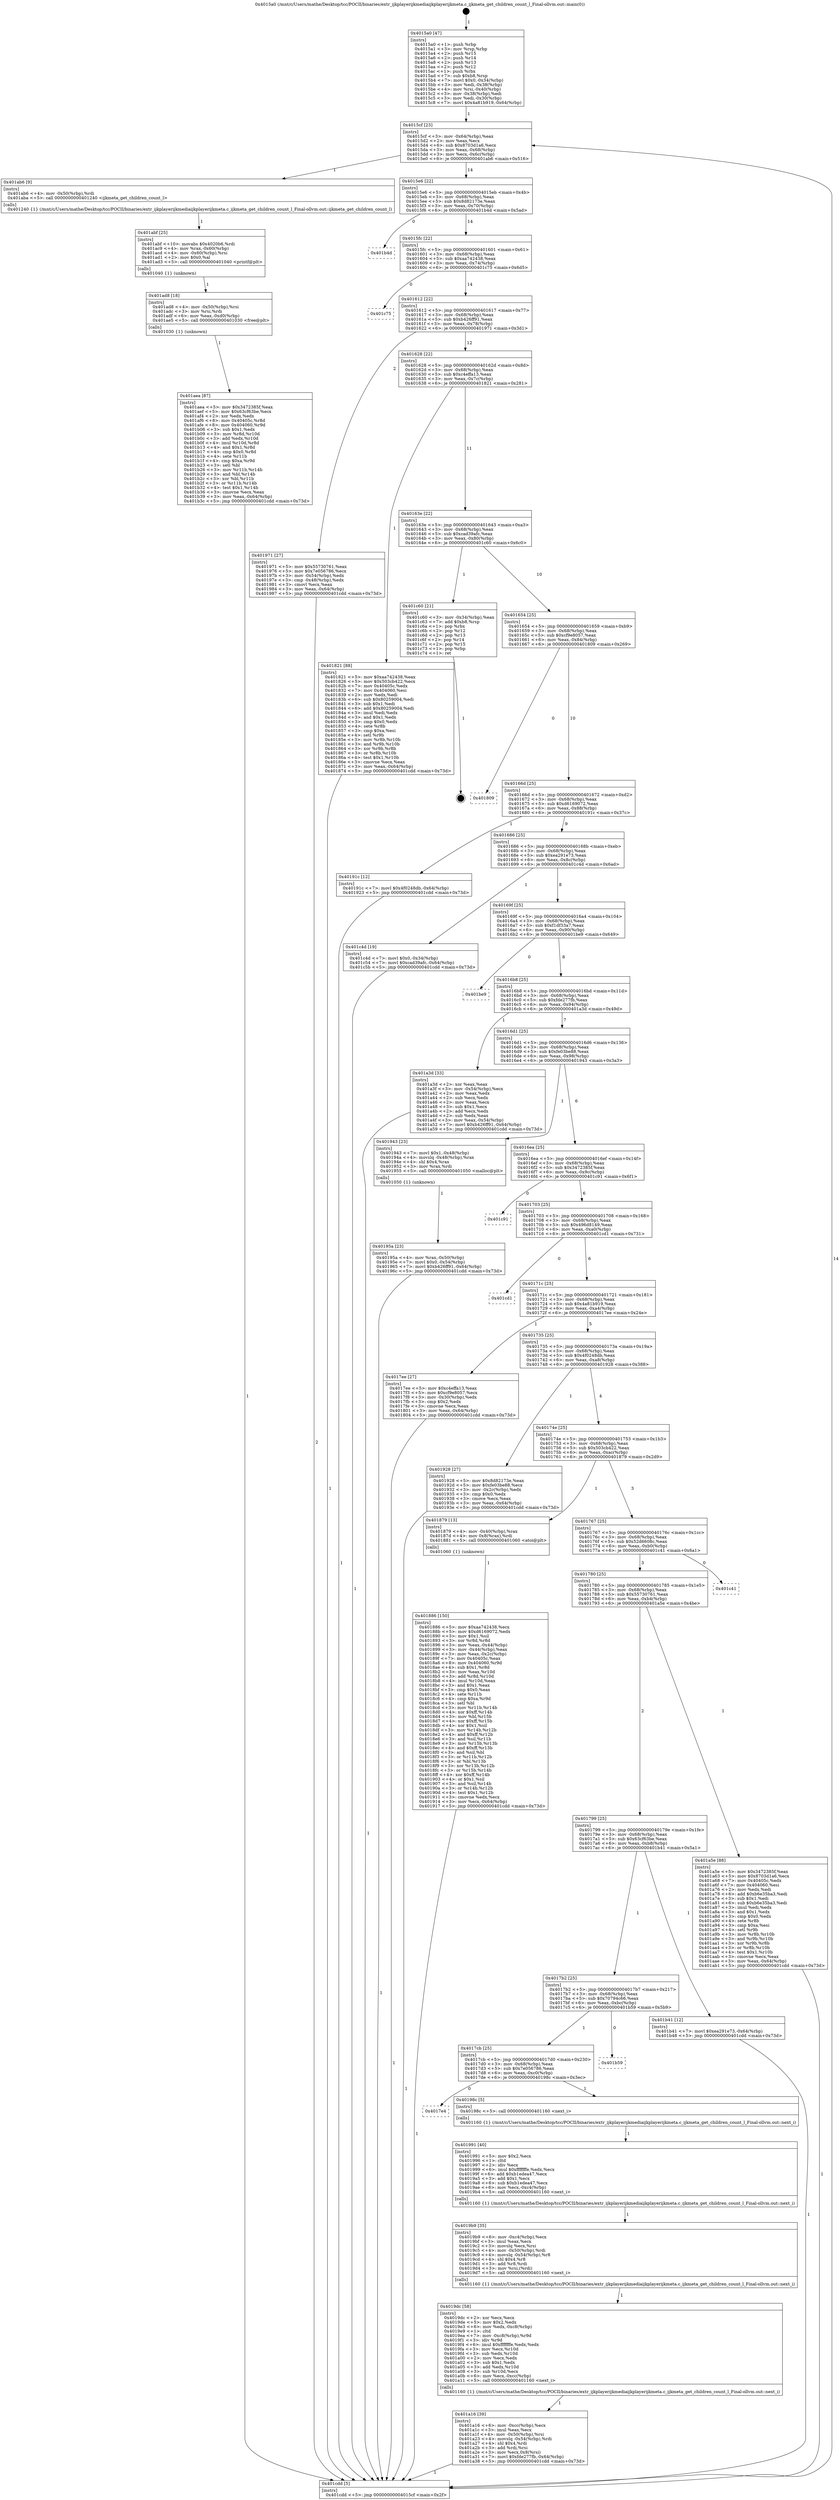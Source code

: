 digraph "0x4015a0" {
  label = "0x4015a0 (/mnt/c/Users/mathe/Desktop/tcc/POCII/binaries/extr_ijkplayerijkmediaijkplayerijkmeta.c_ijkmeta_get_children_count_l_Final-ollvm.out::main(0))"
  labelloc = "t"
  node[shape=record]

  Entry [label="",width=0.3,height=0.3,shape=circle,fillcolor=black,style=filled]
  "0x4015cf" [label="{
     0x4015cf [23]\l
     | [instrs]\l
     &nbsp;&nbsp;0x4015cf \<+3\>: mov -0x64(%rbp),%eax\l
     &nbsp;&nbsp;0x4015d2 \<+2\>: mov %eax,%ecx\l
     &nbsp;&nbsp;0x4015d4 \<+6\>: sub $0x8703d1a6,%ecx\l
     &nbsp;&nbsp;0x4015da \<+3\>: mov %eax,-0x68(%rbp)\l
     &nbsp;&nbsp;0x4015dd \<+3\>: mov %ecx,-0x6c(%rbp)\l
     &nbsp;&nbsp;0x4015e0 \<+6\>: je 0000000000401ab6 \<main+0x516\>\l
  }"]
  "0x401ab6" [label="{
     0x401ab6 [9]\l
     | [instrs]\l
     &nbsp;&nbsp;0x401ab6 \<+4\>: mov -0x50(%rbp),%rdi\l
     &nbsp;&nbsp;0x401aba \<+5\>: call 0000000000401240 \<ijkmeta_get_children_count_l\>\l
     | [calls]\l
     &nbsp;&nbsp;0x401240 \{1\} (/mnt/c/Users/mathe/Desktop/tcc/POCII/binaries/extr_ijkplayerijkmediaijkplayerijkmeta.c_ijkmeta_get_children_count_l_Final-ollvm.out::ijkmeta_get_children_count_l)\l
  }"]
  "0x4015e6" [label="{
     0x4015e6 [22]\l
     | [instrs]\l
     &nbsp;&nbsp;0x4015e6 \<+5\>: jmp 00000000004015eb \<main+0x4b\>\l
     &nbsp;&nbsp;0x4015eb \<+3\>: mov -0x68(%rbp),%eax\l
     &nbsp;&nbsp;0x4015ee \<+5\>: sub $0x8d82173e,%eax\l
     &nbsp;&nbsp;0x4015f3 \<+3\>: mov %eax,-0x70(%rbp)\l
     &nbsp;&nbsp;0x4015f6 \<+6\>: je 0000000000401b4d \<main+0x5ad\>\l
  }"]
  Exit [label="",width=0.3,height=0.3,shape=circle,fillcolor=black,style=filled,peripheries=2]
  "0x401b4d" [label="{
     0x401b4d\l
  }", style=dashed]
  "0x4015fc" [label="{
     0x4015fc [22]\l
     | [instrs]\l
     &nbsp;&nbsp;0x4015fc \<+5\>: jmp 0000000000401601 \<main+0x61\>\l
     &nbsp;&nbsp;0x401601 \<+3\>: mov -0x68(%rbp),%eax\l
     &nbsp;&nbsp;0x401604 \<+5\>: sub $0xaa742438,%eax\l
     &nbsp;&nbsp;0x401609 \<+3\>: mov %eax,-0x74(%rbp)\l
     &nbsp;&nbsp;0x40160c \<+6\>: je 0000000000401c75 \<main+0x6d5\>\l
  }"]
  "0x401aea" [label="{
     0x401aea [87]\l
     | [instrs]\l
     &nbsp;&nbsp;0x401aea \<+5\>: mov $0x3472385f,%eax\l
     &nbsp;&nbsp;0x401aef \<+5\>: mov $0x63cf63be,%ecx\l
     &nbsp;&nbsp;0x401af4 \<+2\>: xor %edx,%edx\l
     &nbsp;&nbsp;0x401af6 \<+8\>: mov 0x40405c,%r8d\l
     &nbsp;&nbsp;0x401afe \<+8\>: mov 0x404060,%r9d\l
     &nbsp;&nbsp;0x401b06 \<+3\>: sub $0x1,%edx\l
     &nbsp;&nbsp;0x401b09 \<+3\>: mov %r8d,%r10d\l
     &nbsp;&nbsp;0x401b0c \<+3\>: add %edx,%r10d\l
     &nbsp;&nbsp;0x401b0f \<+4\>: imul %r10d,%r8d\l
     &nbsp;&nbsp;0x401b13 \<+4\>: and $0x1,%r8d\l
     &nbsp;&nbsp;0x401b17 \<+4\>: cmp $0x0,%r8d\l
     &nbsp;&nbsp;0x401b1b \<+4\>: sete %r11b\l
     &nbsp;&nbsp;0x401b1f \<+4\>: cmp $0xa,%r9d\l
     &nbsp;&nbsp;0x401b23 \<+3\>: setl %bl\l
     &nbsp;&nbsp;0x401b26 \<+3\>: mov %r11b,%r14b\l
     &nbsp;&nbsp;0x401b29 \<+3\>: and %bl,%r14b\l
     &nbsp;&nbsp;0x401b2c \<+3\>: xor %bl,%r11b\l
     &nbsp;&nbsp;0x401b2f \<+3\>: or %r11b,%r14b\l
     &nbsp;&nbsp;0x401b32 \<+4\>: test $0x1,%r14b\l
     &nbsp;&nbsp;0x401b36 \<+3\>: cmovne %ecx,%eax\l
     &nbsp;&nbsp;0x401b39 \<+3\>: mov %eax,-0x64(%rbp)\l
     &nbsp;&nbsp;0x401b3c \<+5\>: jmp 0000000000401cdd \<main+0x73d\>\l
  }"]
  "0x401c75" [label="{
     0x401c75\l
  }", style=dashed]
  "0x401612" [label="{
     0x401612 [22]\l
     | [instrs]\l
     &nbsp;&nbsp;0x401612 \<+5\>: jmp 0000000000401617 \<main+0x77\>\l
     &nbsp;&nbsp;0x401617 \<+3\>: mov -0x68(%rbp),%eax\l
     &nbsp;&nbsp;0x40161a \<+5\>: sub $0xb426ff91,%eax\l
     &nbsp;&nbsp;0x40161f \<+3\>: mov %eax,-0x78(%rbp)\l
     &nbsp;&nbsp;0x401622 \<+6\>: je 0000000000401971 \<main+0x3d1\>\l
  }"]
  "0x401ad8" [label="{
     0x401ad8 [18]\l
     | [instrs]\l
     &nbsp;&nbsp;0x401ad8 \<+4\>: mov -0x50(%rbp),%rsi\l
     &nbsp;&nbsp;0x401adc \<+3\>: mov %rsi,%rdi\l
     &nbsp;&nbsp;0x401adf \<+6\>: mov %eax,-0xd0(%rbp)\l
     &nbsp;&nbsp;0x401ae5 \<+5\>: call 0000000000401030 \<free@plt\>\l
     | [calls]\l
     &nbsp;&nbsp;0x401030 \{1\} (unknown)\l
  }"]
  "0x401971" [label="{
     0x401971 [27]\l
     | [instrs]\l
     &nbsp;&nbsp;0x401971 \<+5\>: mov $0x55730761,%eax\l
     &nbsp;&nbsp;0x401976 \<+5\>: mov $0x7e056786,%ecx\l
     &nbsp;&nbsp;0x40197b \<+3\>: mov -0x54(%rbp),%edx\l
     &nbsp;&nbsp;0x40197e \<+3\>: cmp -0x48(%rbp),%edx\l
     &nbsp;&nbsp;0x401981 \<+3\>: cmovl %ecx,%eax\l
     &nbsp;&nbsp;0x401984 \<+3\>: mov %eax,-0x64(%rbp)\l
     &nbsp;&nbsp;0x401987 \<+5\>: jmp 0000000000401cdd \<main+0x73d\>\l
  }"]
  "0x401628" [label="{
     0x401628 [22]\l
     | [instrs]\l
     &nbsp;&nbsp;0x401628 \<+5\>: jmp 000000000040162d \<main+0x8d\>\l
     &nbsp;&nbsp;0x40162d \<+3\>: mov -0x68(%rbp),%eax\l
     &nbsp;&nbsp;0x401630 \<+5\>: sub $0xc4effa13,%eax\l
     &nbsp;&nbsp;0x401635 \<+3\>: mov %eax,-0x7c(%rbp)\l
     &nbsp;&nbsp;0x401638 \<+6\>: je 0000000000401821 \<main+0x281\>\l
  }"]
  "0x401abf" [label="{
     0x401abf [25]\l
     | [instrs]\l
     &nbsp;&nbsp;0x401abf \<+10\>: movabs $0x4020b6,%rdi\l
     &nbsp;&nbsp;0x401ac9 \<+4\>: mov %rax,-0x60(%rbp)\l
     &nbsp;&nbsp;0x401acd \<+4\>: mov -0x60(%rbp),%rsi\l
     &nbsp;&nbsp;0x401ad1 \<+2\>: mov $0x0,%al\l
     &nbsp;&nbsp;0x401ad3 \<+5\>: call 0000000000401040 \<printf@plt\>\l
     | [calls]\l
     &nbsp;&nbsp;0x401040 \{1\} (unknown)\l
  }"]
  "0x401821" [label="{
     0x401821 [88]\l
     | [instrs]\l
     &nbsp;&nbsp;0x401821 \<+5\>: mov $0xaa742438,%eax\l
     &nbsp;&nbsp;0x401826 \<+5\>: mov $0x503cb422,%ecx\l
     &nbsp;&nbsp;0x40182b \<+7\>: mov 0x40405c,%edx\l
     &nbsp;&nbsp;0x401832 \<+7\>: mov 0x404060,%esi\l
     &nbsp;&nbsp;0x401839 \<+2\>: mov %edx,%edi\l
     &nbsp;&nbsp;0x40183b \<+6\>: sub $0x80259004,%edi\l
     &nbsp;&nbsp;0x401841 \<+3\>: sub $0x1,%edi\l
     &nbsp;&nbsp;0x401844 \<+6\>: add $0x80259004,%edi\l
     &nbsp;&nbsp;0x40184a \<+3\>: imul %edi,%edx\l
     &nbsp;&nbsp;0x40184d \<+3\>: and $0x1,%edx\l
     &nbsp;&nbsp;0x401850 \<+3\>: cmp $0x0,%edx\l
     &nbsp;&nbsp;0x401853 \<+4\>: sete %r8b\l
     &nbsp;&nbsp;0x401857 \<+3\>: cmp $0xa,%esi\l
     &nbsp;&nbsp;0x40185a \<+4\>: setl %r9b\l
     &nbsp;&nbsp;0x40185e \<+3\>: mov %r8b,%r10b\l
     &nbsp;&nbsp;0x401861 \<+3\>: and %r9b,%r10b\l
     &nbsp;&nbsp;0x401864 \<+3\>: xor %r9b,%r8b\l
     &nbsp;&nbsp;0x401867 \<+3\>: or %r8b,%r10b\l
     &nbsp;&nbsp;0x40186a \<+4\>: test $0x1,%r10b\l
     &nbsp;&nbsp;0x40186e \<+3\>: cmovne %ecx,%eax\l
     &nbsp;&nbsp;0x401871 \<+3\>: mov %eax,-0x64(%rbp)\l
     &nbsp;&nbsp;0x401874 \<+5\>: jmp 0000000000401cdd \<main+0x73d\>\l
  }"]
  "0x40163e" [label="{
     0x40163e [22]\l
     | [instrs]\l
     &nbsp;&nbsp;0x40163e \<+5\>: jmp 0000000000401643 \<main+0xa3\>\l
     &nbsp;&nbsp;0x401643 \<+3\>: mov -0x68(%rbp),%eax\l
     &nbsp;&nbsp;0x401646 \<+5\>: sub $0xcad39afc,%eax\l
     &nbsp;&nbsp;0x40164b \<+3\>: mov %eax,-0x80(%rbp)\l
     &nbsp;&nbsp;0x40164e \<+6\>: je 0000000000401c60 \<main+0x6c0\>\l
  }"]
  "0x401a16" [label="{
     0x401a16 [39]\l
     | [instrs]\l
     &nbsp;&nbsp;0x401a16 \<+6\>: mov -0xcc(%rbp),%ecx\l
     &nbsp;&nbsp;0x401a1c \<+3\>: imul %eax,%ecx\l
     &nbsp;&nbsp;0x401a1f \<+4\>: mov -0x50(%rbp),%rsi\l
     &nbsp;&nbsp;0x401a23 \<+4\>: movslq -0x54(%rbp),%rdi\l
     &nbsp;&nbsp;0x401a27 \<+4\>: shl $0x4,%rdi\l
     &nbsp;&nbsp;0x401a2b \<+3\>: add %rdi,%rsi\l
     &nbsp;&nbsp;0x401a2e \<+3\>: mov %ecx,0x8(%rsi)\l
     &nbsp;&nbsp;0x401a31 \<+7\>: movl $0xfde277fb,-0x64(%rbp)\l
     &nbsp;&nbsp;0x401a38 \<+5\>: jmp 0000000000401cdd \<main+0x73d\>\l
  }"]
  "0x401c60" [label="{
     0x401c60 [21]\l
     | [instrs]\l
     &nbsp;&nbsp;0x401c60 \<+3\>: mov -0x34(%rbp),%eax\l
     &nbsp;&nbsp;0x401c63 \<+7\>: add $0xb8,%rsp\l
     &nbsp;&nbsp;0x401c6a \<+1\>: pop %rbx\l
     &nbsp;&nbsp;0x401c6b \<+2\>: pop %r12\l
     &nbsp;&nbsp;0x401c6d \<+2\>: pop %r13\l
     &nbsp;&nbsp;0x401c6f \<+2\>: pop %r14\l
     &nbsp;&nbsp;0x401c71 \<+2\>: pop %r15\l
     &nbsp;&nbsp;0x401c73 \<+1\>: pop %rbp\l
     &nbsp;&nbsp;0x401c74 \<+1\>: ret\l
  }"]
  "0x401654" [label="{
     0x401654 [25]\l
     | [instrs]\l
     &nbsp;&nbsp;0x401654 \<+5\>: jmp 0000000000401659 \<main+0xb9\>\l
     &nbsp;&nbsp;0x401659 \<+3\>: mov -0x68(%rbp),%eax\l
     &nbsp;&nbsp;0x40165c \<+5\>: sub $0xcf9e8057,%eax\l
     &nbsp;&nbsp;0x401661 \<+6\>: mov %eax,-0x84(%rbp)\l
     &nbsp;&nbsp;0x401667 \<+6\>: je 0000000000401809 \<main+0x269\>\l
  }"]
  "0x4019dc" [label="{
     0x4019dc [58]\l
     | [instrs]\l
     &nbsp;&nbsp;0x4019dc \<+2\>: xor %ecx,%ecx\l
     &nbsp;&nbsp;0x4019de \<+5\>: mov $0x2,%edx\l
     &nbsp;&nbsp;0x4019e3 \<+6\>: mov %edx,-0xc8(%rbp)\l
     &nbsp;&nbsp;0x4019e9 \<+1\>: cltd\l
     &nbsp;&nbsp;0x4019ea \<+7\>: mov -0xc8(%rbp),%r9d\l
     &nbsp;&nbsp;0x4019f1 \<+3\>: idiv %r9d\l
     &nbsp;&nbsp;0x4019f4 \<+6\>: imul $0xfffffffe,%edx,%edx\l
     &nbsp;&nbsp;0x4019fa \<+3\>: mov %ecx,%r10d\l
     &nbsp;&nbsp;0x4019fd \<+3\>: sub %edx,%r10d\l
     &nbsp;&nbsp;0x401a00 \<+2\>: mov %ecx,%edx\l
     &nbsp;&nbsp;0x401a02 \<+3\>: sub $0x1,%edx\l
     &nbsp;&nbsp;0x401a05 \<+3\>: add %edx,%r10d\l
     &nbsp;&nbsp;0x401a08 \<+3\>: sub %r10d,%ecx\l
     &nbsp;&nbsp;0x401a0b \<+6\>: mov %ecx,-0xcc(%rbp)\l
     &nbsp;&nbsp;0x401a11 \<+5\>: call 0000000000401160 \<next_i\>\l
     | [calls]\l
     &nbsp;&nbsp;0x401160 \{1\} (/mnt/c/Users/mathe/Desktop/tcc/POCII/binaries/extr_ijkplayerijkmediaijkplayerijkmeta.c_ijkmeta_get_children_count_l_Final-ollvm.out::next_i)\l
  }"]
  "0x401809" [label="{
     0x401809\l
  }", style=dashed]
  "0x40166d" [label="{
     0x40166d [25]\l
     | [instrs]\l
     &nbsp;&nbsp;0x40166d \<+5\>: jmp 0000000000401672 \<main+0xd2\>\l
     &nbsp;&nbsp;0x401672 \<+3\>: mov -0x68(%rbp),%eax\l
     &nbsp;&nbsp;0x401675 \<+5\>: sub $0xd6169072,%eax\l
     &nbsp;&nbsp;0x40167a \<+6\>: mov %eax,-0x88(%rbp)\l
     &nbsp;&nbsp;0x401680 \<+6\>: je 000000000040191c \<main+0x37c\>\l
  }"]
  "0x4019b9" [label="{
     0x4019b9 [35]\l
     | [instrs]\l
     &nbsp;&nbsp;0x4019b9 \<+6\>: mov -0xc4(%rbp),%ecx\l
     &nbsp;&nbsp;0x4019bf \<+3\>: imul %eax,%ecx\l
     &nbsp;&nbsp;0x4019c2 \<+3\>: movslq %ecx,%rsi\l
     &nbsp;&nbsp;0x4019c5 \<+4\>: mov -0x50(%rbp),%rdi\l
     &nbsp;&nbsp;0x4019c9 \<+4\>: movslq -0x54(%rbp),%r8\l
     &nbsp;&nbsp;0x4019cd \<+4\>: shl $0x4,%r8\l
     &nbsp;&nbsp;0x4019d1 \<+3\>: add %r8,%rdi\l
     &nbsp;&nbsp;0x4019d4 \<+3\>: mov %rsi,(%rdi)\l
     &nbsp;&nbsp;0x4019d7 \<+5\>: call 0000000000401160 \<next_i\>\l
     | [calls]\l
     &nbsp;&nbsp;0x401160 \{1\} (/mnt/c/Users/mathe/Desktop/tcc/POCII/binaries/extr_ijkplayerijkmediaijkplayerijkmeta.c_ijkmeta_get_children_count_l_Final-ollvm.out::next_i)\l
  }"]
  "0x40191c" [label="{
     0x40191c [12]\l
     | [instrs]\l
     &nbsp;&nbsp;0x40191c \<+7\>: movl $0x4f0248db,-0x64(%rbp)\l
     &nbsp;&nbsp;0x401923 \<+5\>: jmp 0000000000401cdd \<main+0x73d\>\l
  }"]
  "0x401686" [label="{
     0x401686 [25]\l
     | [instrs]\l
     &nbsp;&nbsp;0x401686 \<+5\>: jmp 000000000040168b \<main+0xeb\>\l
     &nbsp;&nbsp;0x40168b \<+3\>: mov -0x68(%rbp),%eax\l
     &nbsp;&nbsp;0x40168e \<+5\>: sub $0xea291e73,%eax\l
     &nbsp;&nbsp;0x401693 \<+6\>: mov %eax,-0x8c(%rbp)\l
     &nbsp;&nbsp;0x401699 \<+6\>: je 0000000000401c4d \<main+0x6ad\>\l
  }"]
  "0x401991" [label="{
     0x401991 [40]\l
     | [instrs]\l
     &nbsp;&nbsp;0x401991 \<+5\>: mov $0x2,%ecx\l
     &nbsp;&nbsp;0x401996 \<+1\>: cltd\l
     &nbsp;&nbsp;0x401997 \<+2\>: idiv %ecx\l
     &nbsp;&nbsp;0x401999 \<+6\>: imul $0xfffffffe,%edx,%ecx\l
     &nbsp;&nbsp;0x40199f \<+6\>: add $0xb1edea47,%ecx\l
     &nbsp;&nbsp;0x4019a5 \<+3\>: add $0x1,%ecx\l
     &nbsp;&nbsp;0x4019a8 \<+6\>: sub $0xb1edea47,%ecx\l
     &nbsp;&nbsp;0x4019ae \<+6\>: mov %ecx,-0xc4(%rbp)\l
     &nbsp;&nbsp;0x4019b4 \<+5\>: call 0000000000401160 \<next_i\>\l
     | [calls]\l
     &nbsp;&nbsp;0x401160 \{1\} (/mnt/c/Users/mathe/Desktop/tcc/POCII/binaries/extr_ijkplayerijkmediaijkplayerijkmeta.c_ijkmeta_get_children_count_l_Final-ollvm.out::next_i)\l
  }"]
  "0x401c4d" [label="{
     0x401c4d [19]\l
     | [instrs]\l
     &nbsp;&nbsp;0x401c4d \<+7\>: movl $0x0,-0x34(%rbp)\l
     &nbsp;&nbsp;0x401c54 \<+7\>: movl $0xcad39afc,-0x64(%rbp)\l
     &nbsp;&nbsp;0x401c5b \<+5\>: jmp 0000000000401cdd \<main+0x73d\>\l
  }"]
  "0x40169f" [label="{
     0x40169f [25]\l
     | [instrs]\l
     &nbsp;&nbsp;0x40169f \<+5\>: jmp 00000000004016a4 \<main+0x104\>\l
     &nbsp;&nbsp;0x4016a4 \<+3\>: mov -0x68(%rbp),%eax\l
     &nbsp;&nbsp;0x4016a7 \<+5\>: sub $0xf1df33a7,%eax\l
     &nbsp;&nbsp;0x4016ac \<+6\>: mov %eax,-0x90(%rbp)\l
     &nbsp;&nbsp;0x4016b2 \<+6\>: je 0000000000401be9 \<main+0x649\>\l
  }"]
  "0x4017e4" [label="{
     0x4017e4\l
  }", style=dashed]
  "0x401be9" [label="{
     0x401be9\l
  }", style=dashed]
  "0x4016b8" [label="{
     0x4016b8 [25]\l
     | [instrs]\l
     &nbsp;&nbsp;0x4016b8 \<+5\>: jmp 00000000004016bd \<main+0x11d\>\l
     &nbsp;&nbsp;0x4016bd \<+3\>: mov -0x68(%rbp),%eax\l
     &nbsp;&nbsp;0x4016c0 \<+5\>: sub $0xfde277fb,%eax\l
     &nbsp;&nbsp;0x4016c5 \<+6\>: mov %eax,-0x94(%rbp)\l
     &nbsp;&nbsp;0x4016cb \<+6\>: je 0000000000401a3d \<main+0x49d\>\l
  }"]
  "0x40198c" [label="{
     0x40198c [5]\l
     | [instrs]\l
     &nbsp;&nbsp;0x40198c \<+5\>: call 0000000000401160 \<next_i\>\l
     | [calls]\l
     &nbsp;&nbsp;0x401160 \{1\} (/mnt/c/Users/mathe/Desktop/tcc/POCII/binaries/extr_ijkplayerijkmediaijkplayerijkmeta.c_ijkmeta_get_children_count_l_Final-ollvm.out::next_i)\l
  }"]
  "0x401a3d" [label="{
     0x401a3d [33]\l
     | [instrs]\l
     &nbsp;&nbsp;0x401a3d \<+2\>: xor %eax,%eax\l
     &nbsp;&nbsp;0x401a3f \<+3\>: mov -0x54(%rbp),%ecx\l
     &nbsp;&nbsp;0x401a42 \<+2\>: mov %eax,%edx\l
     &nbsp;&nbsp;0x401a44 \<+2\>: sub %ecx,%edx\l
     &nbsp;&nbsp;0x401a46 \<+2\>: mov %eax,%ecx\l
     &nbsp;&nbsp;0x401a48 \<+3\>: sub $0x1,%ecx\l
     &nbsp;&nbsp;0x401a4b \<+2\>: add %ecx,%edx\l
     &nbsp;&nbsp;0x401a4d \<+2\>: sub %edx,%eax\l
     &nbsp;&nbsp;0x401a4f \<+3\>: mov %eax,-0x54(%rbp)\l
     &nbsp;&nbsp;0x401a52 \<+7\>: movl $0xb426ff91,-0x64(%rbp)\l
     &nbsp;&nbsp;0x401a59 \<+5\>: jmp 0000000000401cdd \<main+0x73d\>\l
  }"]
  "0x4016d1" [label="{
     0x4016d1 [25]\l
     | [instrs]\l
     &nbsp;&nbsp;0x4016d1 \<+5\>: jmp 00000000004016d6 \<main+0x136\>\l
     &nbsp;&nbsp;0x4016d6 \<+3\>: mov -0x68(%rbp),%eax\l
     &nbsp;&nbsp;0x4016d9 \<+5\>: sub $0xfe03be88,%eax\l
     &nbsp;&nbsp;0x4016de \<+6\>: mov %eax,-0x98(%rbp)\l
     &nbsp;&nbsp;0x4016e4 \<+6\>: je 0000000000401943 \<main+0x3a3\>\l
  }"]
  "0x4017cb" [label="{
     0x4017cb [25]\l
     | [instrs]\l
     &nbsp;&nbsp;0x4017cb \<+5\>: jmp 00000000004017d0 \<main+0x230\>\l
     &nbsp;&nbsp;0x4017d0 \<+3\>: mov -0x68(%rbp),%eax\l
     &nbsp;&nbsp;0x4017d3 \<+5\>: sub $0x7e056786,%eax\l
     &nbsp;&nbsp;0x4017d8 \<+6\>: mov %eax,-0xc0(%rbp)\l
     &nbsp;&nbsp;0x4017de \<+6\>: je 000000000040198c \<main+0x3ec\>\l
  }"]
  "0x401943" [label="{
     0x401943 [23]\l
     | [instrs]\l
     &nbsp;&nbsp;0x401943 \<+7\>: movl $0x1,-0x48(%rbp)\l
     &nbsp;&nbsp;0x40194a \<+4\>: movslq -0x48(%rbp),%rax\l
     &nbsp;&nbsp;0x40194e \<+4\>: shl $0x4,%rax\l
     &nbsp;&nbsp;0x401952 \<+3\>: mov %rax,%rdi\l
     &nbsp;&nbsp;0x401955 \<+5\>: call 0000000000401050 \<malloc@plt\>\l
     | [calls]\l
     &nbsp;&nbsp;0x401050 \{1\} (unknown)\l
  }"]
  "0x4016ea" [label="{
     0x4016ea [25]\l
     | [instrs]\l
     &nbsp;&nbsp;0x4016ea \<+5\>: jmp 00000000004016ef \<main+0x14f\>\l
     &nbsp;&nbsp;0x4016ef \<+3\>: mov -0x68(%rbp),%eax\l
     &nbsp;&nbsp;0x4016f2 \<+5\>: sub $0x3472385f,%eax\l
     &nbsp;&nbsp;0x4016f7 \<+6\>: mov %eax,-0x9c(%rbp)\l
     &nbsp;&nbsp;0x4016fd \<+6\>: je 0000000000401c91 \<main+0x6f1\>\l
  }"]
  "0x401b59" [label="{
     0x401b59\l
  }", style=dashed]
  "0x401c91" [label="{
     0x401c91\l
  }", style=dashed]
  "0x401703" [label="{
     0x401703 [25]\l
     | [instrs]\l
     &nbsp;&nbsp;0x401703 \<+5\>: jmp 0000000000401708 \<main+0x168\>\l
     &nbsp;&nbsp;0x401708 \<+3\>: mov -0x68(%rbp),%eax\l
     &nbsp;&nbsp;0x40170b \<+5\>: sub $0x496d8149,%eax\l
     &nbsp;&nbsp;0x401710 \<+6\>: mov %eax,-0xa0(%rbp)\l
     &nbsp;&nbsp;0x401716 \<+6\>: je 0000000000401cd1 \<main+0x731\>\l
  }"]
  "0x4017b2" [label="{
     0x4017b2 [25]\l
     | [instrs]\l
     &nbsp;&nbsp;0x4017b2 \<+5\>: jmp 00000000004017b7 \<main+0x217\>\l
     &nbsp;&nbsp;0x4017b7 \<+3\>: mov -0x68(%rbp),%eax\l
     &nbsp;&nbsp;0x4017ba \<+5\>: sub $0x70794c66,%eax\l
     &nbsp;&nbsp;0x4017bf \<+6\>: mov %eax,-0xbc(%rbp)\l
     &nbsp;&nbsp;0x4017c5 \<+6\>: je 0000000000401b59 \<main+0x5b9\>\l
  }"]
  "0x401cd1" [label="{
     0x401cd1\l
  }", style=dashed]
  "0x40171c" [label="{
     0x40171c [25]\l
     | [instrs]\l
     &nbsp;&nbsp;0x40171c \<+5\>: jmp 0000000000401721 \<main+0x181\>\l
     &nbsp;&nbsp;0x401721 \<+3\>: mov -0x68(%rbp),%eax\l
     &nbsp;&nbsp;0x401724 \<+5\>: sub $0x4a81b919,%eax\l
     &nbsp;&nbsp;0x401729 \<+6\>: mov %eax,-0xa4(%rbp)\l
     &nbsp;&nbsp;0x40172f \<+6\>: je 00000000004017ee \<main+0x24e\>\l
  }"]
  "0x401b41" [label="{
     0x401b41 [12]\l
     | [instrs]\l
     &nbsp;&nbsp;0x401b41 \<+7\>: movl $0xea291e73,-0x64(%rbp)\l
     &nbsp;&nbsp;0x401b48 \<+5\>: jmp 0000000000401cdd \<main+0x73d\>\l
  }"]
  "0x4017ee" [label="{
     0x4017ee [27]\l
     | [instrs]\l
     &nbsp;&nbsp;0x4017ee \<+5\>: mov $0xc4effa13,%eax\l
     &nbsp;&nbsp;0x4017f3 \<+5\>: mov $0xcf9e8057,%ecx\l
     &nbsp;&nbsp;0x4017f8 \<+3\>: mov -0x30(%rbp),%edx\l
     &nbsp;&nbsp;0x4017fb \<+3\>: cmp $0x2,%edx\l
     &nbsp;&nbsp;0x4017fe \<+3\>: cmovne %ecx,%eax\l
     &nbsp;&nbsp;0x401801 \<+3\>: mov %eax,-0x64(%rbp)\l
     &nbsp;&nbsp;0x401804 \<+5\>: jmp 0000000000401cdd \<main+0x73d\>\l
  }"]
  "0x401735" [label="{
     0x401735 [25]\l
     | [instrs]\l
     &nbsp;&nbsp;0x401735 \<+5\>: jmp 000000000040173a \<main+0x19a\>\l
     &nbsp;&nbsp;0x40173a \<+3\>: mov -0x68(%rbp),%eax\l
     &nbsp;&nbsp;0x40173d \<+5\>: sub $0x4f0248db,%eax\l
     &nbsp;&nbsp;0x401742 \<+6\>: mov %eax,-0xa8(%rbp)\l
     &nbsp;&nbsp;0x401748 \<+6\>: je 0000000000401928 \<main+0x388\>\l
  }"]
  "0x401cdd" [label="{
     0x401cdd [5]\l
     | [instrs]\l
     &nbsp;&nbsp;0x401cdd \<+5\>: jmp 00000000004015cf \<main+0x2f\>\l
  }"]
  "0x4015a0" [label="{
     0x4015a0 [47]\l
     | [instrs]\l
     &nbsp;&nbsp;0x4015a0 \<+1\>: push %rbp\l
     &nbsp;&nbsp;0x4015a1 \<+3\>: mov %rsp,%rbp\l
     &nbsp;&nbsp;0x4015a4 \<+2\>: push %r15\l
     &nbsp;&nbsp;0x4015a6 \<+2\>: push %r14\l
     &nbsp;&nbsp;0x4015a8 \<+2\>: push %r13\l
     &nbsp;&nbsp;0x4015aa \<+2\>: push %r12\l
     &nbsp;&nbsp;0x4015ac \<+1\>: push %rbx\l
     &nbsp;&nbsp;0x4015ad \<+7\>: sub $0xb8,%rsp\l
     &nbsp;&nbsp;0x4015b4 \<+7\>: movl $0x0,-0x34(%rbp)\l
     &nbsp;&nbsp;0x4015bb \<+3\>: mov %edi,-0x38(%rbp)\l
     &nbsp;&nbsp;0x4015be \<+4\>: mov %rsi,-0x40(%rbp)\l
     &nbsp;&nbsp;0x4015c2 \<+3\>: mov -0x38(%rbp),%edi\l
     &nbsp;&nbsp;0x4015c5 \<+3\>: mov %edi,-0x30(%rbp)\l
     &nbsp;&nbsp;0x4015c8 \<+7\>: movl $0x4a81b919,-0x64(%rbp)\l
  }"]
  "0x401799" [label="{
     0x401799 [25]\l
     | [instrs]\l
     &nbsp;&nbsp;0x401799 \<+5\>: jmp 000000000040179e \<main+0x1fe\>\l
     &nbsp;&nbsp;0x40179e \<+3\>: mov -0x68(%rbp),%eax\l
     &nbsp;&nbsp;0x4017a1 \<+5\>: sub $0x63cf63be,%eax\l
     &nbsp;&nbsp;0x4017a6 \<+6\>: mov %eax,-0xb8(%rbp)\l
     &nbsp;&nbsp;0x4017ac \<+6\>: je 0000000000401b41 \<main+0x5a1\>\l
  }"]
  "0x401928" [label="{
     0x401928 [27]\l
     | [instrs]\l
     &nbsp;&nbsp;0x401928 \<+5\>: mov $0x8d82173e,%eax\l
     &nbsp;&nbsp;0x40192d \<+5\>: mov $0xfe03be88,%ecx\l
     &nbsp;&nbsp;0x401932 \<+3\>: mov -0x2c(%rbp),%edx\l
     &nbsp;&nbsp;0x401935 \<+3\>: cmp $0x0,%edx\l
     &nbsp;&nbsp;0x401938 \<+3\>: cmove %ecx,%eax\l
     &nbsp;&nbsp;0x40193b \<+3\>: mov %eax,-0x64(%rbp)\l
     &nbsp;&nbsp;0x40193e \<+5\>: jmp 0000000000401cdd \<main+0x73d\>\l
  }"]
  "0x40174e" [label="{
     0x40174e [25]\l
     | [instrs]\l
     &nbsp;&nbsp;0x40174e \<+5\>: jmp 0000000000401753 \<main+0x1b3\>\l
     &nbsp;&nbsp;0x401753 \<+3\>: mov -0x68(%rbp),%eax\l
     &nbsp;&nbsp;0x401756 \<+5\>: sub $0x503cb422,%eax\l
     &nbsp;&nbsp;0x40175b \<+6\>: mov %eax,-0xac(%rbp)\l
     &nbsp;&nbsp;0x401761 \<+6\>: je 0000000000401879 \<main+0x2d9\>\l
  }"]
  "0x401a5e" [label="{
     0x401a5e [88]\l
     | [instrs]\l
     &nbsp;&nbsp;0x401a5e \<+5\>: mov $0x3472385f,%eax\l
     &nbsp;&nbsp;0x401a63 \<+5\>: mov $0x8703d1a6,%ecx\l
     &nbsp;&nbsp;0x401a68 \<+7\>: mov 0x40405c,%edx\l
     &nbsp;&nbsp;0x401a6f \<+7\>: mov 0x404060,%esi\l
     &nbsp;&nbsp;0x401a76 \<+2\>: mov %edx,%edi\l
     &nbsp;&nbsp;0x401a78 \<+6\>: add $0xb6e35ba3,%edi\l
     &nbsp;&nbsp;0x401a7e \<+3\>: sub $0x1,%edi\l
     &nbsp;&nbsp;0x401a81 \<+6\>: sub $0xb6e35ba3,%edi\l
     &nbsp;&nbsp;0x401a87 \<+3\>: imul %edi,%edx\l
     &nbsp;&nbsp;0x401a8a \<+3\>: and $0x1,%edx\l
     &nbsp;&nbsp;0x401a8d \<+3\>: cmp $0x0,%edx\l
     &nbsp;&nbsp;0x401a90 \<+4\>: sete %r8b\l
     &nbsp;&nbsp;0x401a94 \<+3\>: cmp $0xa,%esi\l
     &nbsp;&nbsp;0x401a97 \<+4\>: setl %r9b\l
     &nbsp;&nbsp;0x401a9b \<+3\>: mov %r8b,%r10b\l
     &nbsp;&nbsp;0x401a9e \<+3\>: and %r9b,%r10b\l
     &nbsp;&nbsp;0x401aa1 \<+3\>: xor %r9b,%r8b\l
     &nbsp;&nbsp;0x401aa4 \<+3\>: or %r8b,%r10b\l
     &nbsp;&nbsp;0x401aa7 \<+4\>: test $0x1,%r10b\l
     &nbsp;&nbsp;0x401aab \<+3\>: cmovne %ecx,%eax\l
     &nbsp;&nbsp;0x401aae \<+3\>: mov %eax,-0x64(%rbp)\l
     &nbsp;&nbsp;0x401ab1 \<+5\>: jmp 0000000000401cdd \<main+0x73d\>\l
  }"]
  "0x401879" [label="{
     0x401879 [13]\l
     | [instrs]\l
     &nbsp;&nbsp;0x401879 \<+4\>: mov -0x40(%rbp),%rax\l
     &nbsp;&nbsp;0x40187d \<+4\>: mov 0x8(%rax),%rdi\l
     &nbsp;&nbsp;0x401881 \<+5\>: call 0000000000401060 \<atoi@plt\>\l
     | [calls]\l
     &nbsp;&nbsp;0x401060 \{1\} (unknown)\l
  }"]
  "0x401767" [label="{
     0x401767 [25]\l
     | [instrs]\l
     &nbsp;&nbsp;0x401767 \<+5\>: jmp 000000000040176c \<main+0x1cc\>\l
     &nbsp;&nbsp;0x40176c \<+3\>: mov -0x68(%rbp),%eax\l
     &nbsp;&nbsp;0x40176f \<+5\>: sub $0x52d6608c,%eax\l
     &nbsp;&nbsp;0x401774 \<+6\>: mov %eax,-0xb0(%rbp)\l
     &nbsp;&nbsp;0x40177a \<+6\>: je 0000000000401c41 \<main+0x6a1\>\l
  }"]
  "0x401886" [label="{
     0x401886 [150]\l
     | [instrs]\l
     &nbsp;&nbsp;0x401886 \<+5\>: mov $0xaa742438,%ecx\l
     &nbsp;&nbsp;0x40188b \<+5\>: mov $0xd6169072,%edx\l
     &nbsp;&nbsp;0x401890 \<+3\>: mov $0x1,%sil\l
     &nbsp;&nbsp;0x401893 \<+3\>: xor %r8d,%r8d\l
     &nbsp;&nbsp;0x401896 \<+3\>: mov %eax,-0x44(%rbp)\l
     &nbsp;&nbsp;0x401899 \<+3\>: mov -0x44(%rbp),%eax\l
     &nbsp;&nbsp;0x40189c \<+3\>: mov %eax,-0x2c(%rbp)\l
     &nbsp;&nbsp;0x40189f \<+7\>: mov 0x40405c,%eax\l
     &nbsp;&nbsp;0x4018a6 \<+8\>: mov 0x404060,%r9d\l
     &nbsp;&nbsp;0x4018ae \<+4\>: sub $0x1,%r8d\l
     &nbsp;&nbsp;0x4018b2 \<+3\>: mov %eax,%r10d\l
     &nbsp;&nbsp;0x4018b5 \<+3\>: add %r8d,%r10d\l
     &nbsp;&nbsp;0x4018b8 \<+4\>: imul %r10d,%eax\l
     &nbsp;&nbsp;0x4018bc \<+3\>: and $0x1,%eax\l
     &nbsp;&nbsp;0x4018bf \<+3\>: cmp $0x0,%eax\l
     &nbsp;&nbsp;0x4018c2 \<+4\>: sete %r11b\l
     &nbsp;&nbsp;0x4018c6 \<+4\>: cmp $0xa,%r9d\l
     &nbsp;&nbsp;0x4018ca \<+3\>: setl %bl\l
     &nbsp;&nbsp;0x4018cd \<+3\>: mov %r11b,%r14b\l
     &nbsp;&nbsp;0x4018d0 \<+4\>: xor $0xff,%r14b\l
     &nbsp;&nbsp;0x4018d4 \<+3\>: mov %bl,%r15b\l
     &nbsp;&nbsp;0x4018d7 \<+4\>: xor $0xff,%r15b\l
     &nbsp;&nbsp;0x4018db \<+4\>: xor $0x1,%sil\l
     &nbsp;&nbsp;0x4018df \<+3\>: mov %r14b,%r12b\l
     &nbsp;&nbsp;0x4018e2 \<+4\>: and $0xff,%r12b\l
     &nbsp;&nbsp;0x4018e6 \<+3\>: and %sil,%r11b\l
     &nbsp;&nbsp;0x4018e9 \<+3\>: mov %r15b,%r13b\l
     &nbsp;&nbsp;0x4018ec \<+4\>: and $0xff,%r13b\l
     &nbsp;&nbsp;0x4018f0 \<+3\>: and %sil,%bl\l
     &nbsp;&nbsp;0x4018f3 \<+3\>: or %r11b,%r12b\l
     &nbsp;&nbsp;0x4018f6 \<+3\>: or %bl,%r13b\l
     &nbsp;&nbsp;0x4018f9 \<+3\>: xor %r13b,%r12b\l
     &nbsp;&nbsp;0x4018fc \<+3\>: or %r15b,%r14b\l
     &nbsp;&nbsp;0x4018ff \<+4\>: xor $0xff,%r14b\l
     &nbsp;&nbsp;0x401903 \<+4\>: or $0x1,%sil\l
     &nbsp;&nbsp;0x401907 \<+3\>: and %sil,%r14b\l
     &nbsp;&nbsp;0x40190a \<+3\>: or %r14b,%r12b\l
     &nbsp;&nbsp;0x40190d \<+4\>: test $0x1,%r12b\l
     &nbsp;&nbsp;0x401911 \<+3\>: cmovne %edx,%ecx\l
     &nbsp;&nbsp;0x401914 \<+3\>: mov %ecx,-0x64(%rbp)\l
     &nbsp;&nbsp;0x401917 \<+5\>: jmp 0000000000401cdd \<main+0x73d\>\l
  }"]
  "0x40195a" [label="{
     0x40195a [23]\l
     | [instrs]\l
     &nbsp;&nbsp;0x40195a \<+4\>: mov %rax,-0x50(%rbp)\l
     &nbsp;&nbsp;0x40195e \<+7\>: movl $0x0,-0x54(%rbp)\l
     &nbsp;&nbsp;0x401965 \<+7\>: movl $0xb426ff91,-0x64(%rbp)\l
     &nbsp;&nbsp;0x40196c \<+5\>: jmp 0000000000401cdd \<main+0x73d\>\l
  }"]
  "0x401780" [label="{
     0x401780 [25]\l
     | [instrs]\l
     &nbsp;&nbsp;0x401780 \<+5\>: jmp 0000000000401785 \<main+0x1e5\>\l
     &nbsp;&nbsp;0x401785 \<+3\>: mov -0x68(%rbp),%eax\l
     &nbsp;&nbsp;0x401788 \<+5\>: sub $0x55730761,%eax\l
     &nbsp;&nbsp;0x40178d \<+6\>: mov %eax,-0xb4(%rbp)\l
     &nbsp;&nbsp;0x401793 \<+6\>: je 0000000000401a5e \<main+0x4be\>\l
  }"]
  "0x401c41" [label="{
     0x401c41\l
  }", style=dashed]
  Entry -> "0x4015a0" [label=" 1"]
  "0x4015cf" -> "0x401ab6" [label=" 1"]
  "0x4015cf" -> "0x4015e6" [label=" 14"]
  "0x401c60" -> Exit [label=" 1"]
  "0x4015e6" -> "0x401b4d" [label=" 0"]
  "0x4015e6" -> "0x4015fc" [label=" 14"]
  "0x401c4d" -> "0x401cdd" [label=" 1"]
  "0x4015fc" -> "0x401c75" [label=" 0"]
  "0x4015fc" -> "0x401612" [label=" 14"]
  "0x401b41" -> "0x401cdd" [label=" 1"]
  "0x401612" -> "0x401971" [label=" 2"]
  "0x401612" -> "0x401628" [label=" 12"]
  "0x401aea" -> "0x401cdd" [label=" 1"]
  "0x401628" -> "0x401821" [label=" 1"]
  "0x401628" -> "0x40163e" [label=" 11"]
  "0x401ad8" -> "0x401aea" [label=" 1"]
  "0x40163e" -> "0x401c60" [label=" 1"]
  "0x40163e" -> "0x401654" [label=" 10"]
  "0x401abf" -> "0x401ad8" [label=" 1"]
  "0x401654" -> "0x401809" [label=" 0"]
  "0x401654" -> "0x40166d" [label=" 10"]
  "0x401ab6" -> "0x401abf" [label=" 1"]
  "0x40166d" -> "0x40191c" [label=" 1"]
  "0x40166d" -> "0x401686" [label=" 9"]
  "0x401a5e" -> "0x401cdd" [label=" 1"]
  "0x401686" -> "0x401c4d" [label=" 1"]
  "0x401686" -> "0x40169f" [label=" 8"]
  "0x401a3d" -> "0x401cdd" [label=" 1"]
  "0x40169f" -> "0x401be9" [label=" 0"]
  "0x40169f" -> "0x4016b8" [label=" 8"]
  "0x401a16" -> "0x401cdd" [label=" 1"]
  "0x4016b8" -> "0x401a3d" [label=" 1"]
  "0x4016b8" -> "0x4016d1" [label=" 7"]
  "0x4019dc" -> "0x401a16" [label=" 1"]
  "0x4016d1" -> "0x401943" [label=" 1"]
  "0x4016d1" -> "0x4016ea" [label=" 6"]
  "0x401991" -> "0x4019b9" [label=" 1"]
  "0x4016ea" -> "0x401c91" [label=" 0"]
  "0x4016ea" -> "0x401703" [label=" 6"]
  "0x40198c" -> "0x401991" [label=" 1"]
  "0x401703" -> "0x401cd1" [label=" 0"]
  "0x401703" -> "0x40171c" [label=" 6"]
  "0x4017cb" -> "0x40198c" [label=" 1"]
  "0x40171c" -> "0x4017ee" [label=" 1"]
  "0x40171c" -> "0x401735" [label=" 5"]
  "0x4017ee" -> "0x401cdd" [label=" 1"]
  "0x4015a0" -> "0x4015cf" [label=" 1"]
  "0x401cdd" -> "0x4015cf" [label=" 14"]
  "0x401821" -> "0x401cdd" [label=" 1"]
  "0x4019b9" -> "0x4019dc" [label=" 1"]
  "0x401735" -> "0x401928" [label=" 1"]
  "0x401735" -> "0x40174e" [label=" 4"]
  "0x4017b2" -> "0x401b59" [label=" 0"]
  "0x40174e" -> "0x401879" [label=" 1"]
  "0x40174e" -> "0x401767" [label=" 3"]
  "0x401879" -> "0x401886" [label=" 1"]
  "0x401886" -> "0x401cdd" [label=" 1"]
  "0x40191c" -> "0x401cdd" [label=" 1"]
  "0x401928" -> "0x401cdd" [label=" 1"]
  "0x401943" -> "0x40195a" [label=" 1"]
  "0x40195a" -> "0x401cdd" [label=" 1"]
  "0x401971" -> "0x401cdd" [label=" 2"]
  "0x4017cb" -> "0x4017e4" [label=" 0"]
  "0x401767" -> "0x401c41" [label=" 0"]
  "0x401767" -> "0x401780" [label=" 3"]
  "0x401799" -> "0x4017b2" [label=" 1"]
  "0x401780" -> "0x401a5e" [label=" 1"]
  "0x401780" -> "0x401799" [label=" 2"]
  "0x4017b2" -> "0x4017cb" [label=" 1"]
  "0x401799" -> "0x401b41" [label=" 1"]
}
